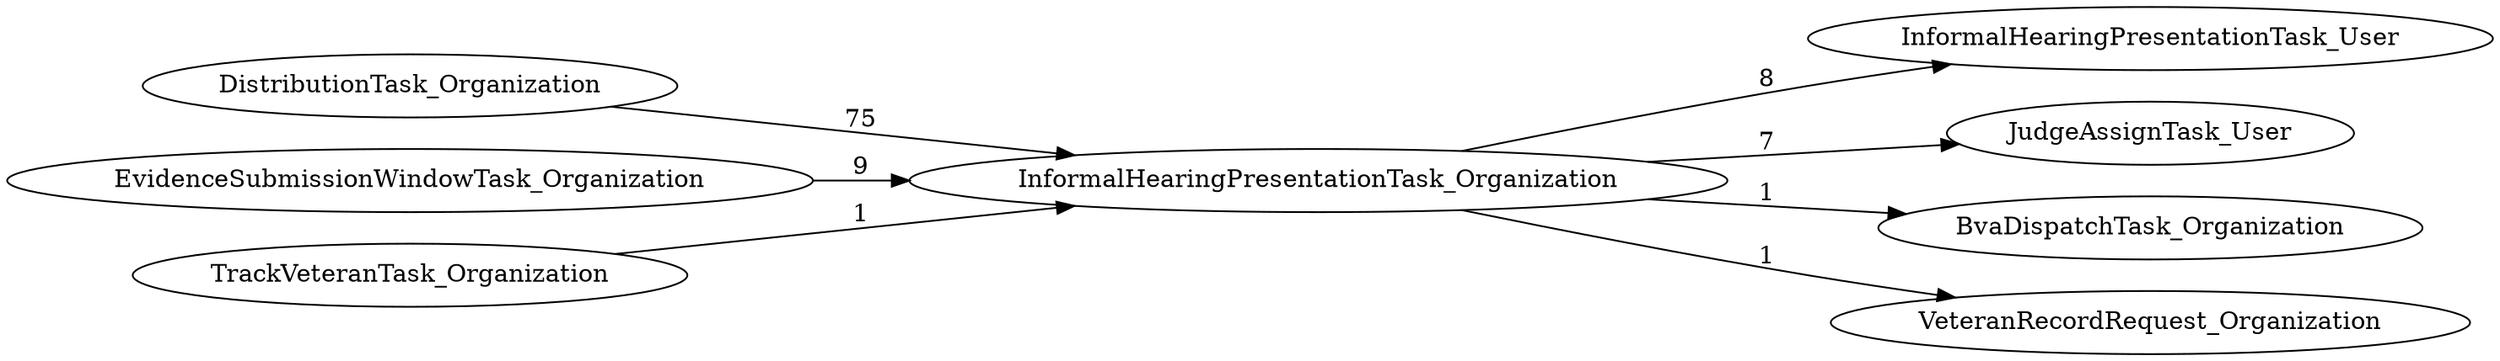 digraph G {
rankdir="LR";
"InformalHearingPresentationTask_Organization" -> "InformalHearingPresentationTask_User" [label=8]
"InformalHearingPresentationTask_Organization" -> "JudgeAssignTask_User" [label=7]
"InformalHearingPresentationTask_Organization" -> "BvaDispatchTask_Organization" [label=1]
"InformalHearingPresentationTask_Organization" -> "VeteranRecordRequest_Organization" [label=1]
"DistributionTask_Organization" -> "InformalHearingPresentationTask_Organization" [label=75]
"EvidenceSubmissionWindowTask_Organization" -> "InformalHearingPresentationTask_Organization" [label=9]
"TrackVeteranTask_Organization" -> "InformalHearingPresentationTask_Organization" [label=1]
}